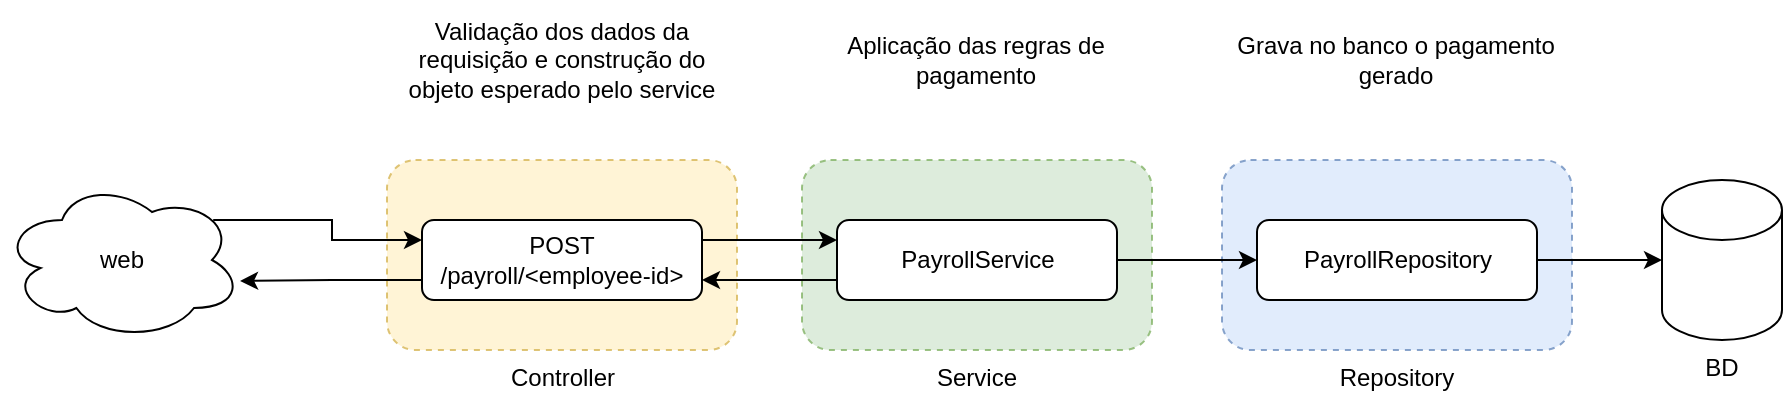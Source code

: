 <mxfile version="13.11.0" type="device"><diagram id="GDBRF8rG5FnVYsy_m6Dy" name="Page-1"><mxGraphModel dx="1422" dy="715" grid="1" gridSize="10" guides="1" tooltips="1" connect="1" arrows="1" fold="1" page="1" pageScale="1" pageWidth="850" pageHeight="1100" math="0" shadow="0"><root><mxCell id="0"/><mxCell id="1" parent="0"/><mxCell id="fuwjowz3Izjqx4-KG1Gc-5" value="Service" style="rounded=1;whiteSpace=wrap;html=1;align=center;labelPosition=center;verticalLabelPosition=bottom;verticalAlign=top;fillColor=#d5e8d4;strokeColor=#82b366;opacity=80;dashed=1;labelBackgroundColor=#ffffff;" parent="1" vertex="1"><mxGeometry x="510" y="250" width="175" height="95" as="geometry"/></mxCell><mxCell id="fuwjowz3Izjqx4-KG1Gc-4" value="Controller" style="rounded=1;whiteSpace=wrap;html=1;align=center;labelPosition=center;verticalLabelPosition=bottom;verticalAlign=top;fillColor=#fff2cc;strokeColor=#d6b656;opacity=80;dashed=1;labelBackgroundColor=#ffffff;" parent="1" vertex="1"><mxGeometry x="302.5" y="250" width="175" height="95" as="geometry"/></mxCell><mxCell id="Em28U9fUUxenxi-U79U7-2" style="edgeStyle=orthogonalEdgeStyle;rounded=0;orthogonalLoop=1;jettySize=auto;html=1;exitX=1;exitY=0.25;exitDx=0;exitDy=0;entryX=0;entryY=0.25;entryDx=0;entryDy=0;" edge="1" parent="1" source="fuwjowz3Izjqx4-KG1Gc-3" target="fuwjowz3Izjqx4-KG1Gc-10"><mxGeometry relative="1" as="geometry"/></mxCell><mxCell id="Em28U9fUUxenxi-U79U7-6" style="edgeStyle=orthogonalEdgeStyle;rounded=0;orthogonalLoop=1;jettySize=auto;html=1;exitX=0;exitY=0.75;exitDx=0;exitDy=0;entryX=0.992;entryY=0.631;entryDx=0;entryDy=0;entryPerimeter=0;" edge="1" parent="1" source="fuwjowz3Izjqx4-KG1Gc-3" target="Em28U9fUUxenxi-U79U7-4"><mxGeometry relative="1" as="geometry"/></mxCell><mxCell id="fuwjowz3Izjqx4-KG1Gc-3" value="POST /payroll/&amp;lt;employee-id&amp;gt;" style="rounded=1;whiteSpace=wrap;html=1;" parent="1" vertex="1"><mxGeometry x="320" y="280" width="140" height="40" as="geometry"/></mxCell><mxCell id="fuwjowz3Izjqx4-KG1Gc-8" value="Repository" style="rounded=1;whiteSpace=wrap;html=1;align=center;labelPosition=center;verticalLabelPosition=bottom;verticalAlign=top;labelBorderColor=none;fillColor=#dae8fc;strokeColor=#6c8ebf;dashed=1;opacity=80;labelBackgroundColor=#ffffff;" parent="1" vertex="1"><mxGeometry x="720" y="250" width="175" height="95" as="geometry"/></mxCell><mxCell id="Em28U9fUUxenxi-U79U7-1" style="edgeStyle=orthogonalEdgeStyle;rounded=0;orthogonalLoop=1;jettySize=auto;html=1;exitX=1;exitY=0.5;exitDx=0;exitDy=0;" edge="1" parent="1" source="fuwjowz3Izjqx4-KG1Gc-10" target="fuwjowz3Izjqx4-KG1Gc-16"><mxGeometry relative="1" as="geometry"/></mxCell><mxCell id="Em28U9fUUxenxi-U79U7-3" style="edgeStyle=orthogonalEdgeStyle;rounded=0;orthogonalLoop=1;jettySize=auto;html=1;exitX=0;exitY=0.75;exitDx=0;exitDy=0;entryX=1;entryY=0.75;entryDx=0;entryDy=0;" edge="1" parent="1" source="fuwjowz3Izjqx4-KG1Gc-10" target="fuwjowz3Izjqx4-KG1Gc-3"><mxGeometry relative="1" as="geometry"/></mxCell><mxCell id="fuwjowz3Izjqx4-KG1Gc-10" value="PayrollService" style="rounded=1;whiteSpace=wrap;html=1;align=center;" parent="1" vertex="1"><mxGeometry x="527.5" y="280" width="140" height="40" as="geometry"/></mxCell><mxCell id="fuwjowz3Izjqx4-KG1Gc-19" style="edgeStyle=orthogonalEdgeStyle;rounded=0;orthogonalLoop=1;jettySize=auto;html=1;exitX=1;exitY=0.5;exitDx=0;exitDy=0;entryX=0;entryY=0.5;entryDx=0;entryDy=0;entryPerimeter=0;" parent="1" source="fuwjowz3Izjqx4-KG1Gc-16" target="fuwjowz3Izjqx4-KG1Gc-18" edge="1"><mxGeometry relative="1" as="geometry"/></mxCell><mxCell id="fuwjowz3Izjqx4-KG1Gc-16" value="PayrollRepository" style="rounded=1;whiteSpace=wrap;html=1;align=center;" parent="1" vertex="1"><mxGeometry x="737.5" y="280" width="140" height="40" as="geometry"/></mxCell><mxCell id="fuwjowz3Izjqx4-KG1Gc-18" value="BD" style="shape=cylinder3;whiteSpace=wrap;html=1;boundedLbl=1;backgroundOutline=1;size=15;align=center;labelPosition=center;verticalLabelPosition=bottom;verticalAlign=top;" parent="1" vertex="1"><mxGeometry x="940" y="260" width="60" height="80" as="geometry"/></mxCell><mxCell id="Em28U9fUUxenxi-U79U7-5" style="edgeStyle=orthogonalEdgeStyle;rounded=0;orthogonalLoop=1;jettySize=auto;html=1;exitX=0.88;exitY=0.25;exitDx=0;exitDy=0;exitPerimeter=0;entryX=0;entryY=0.25;entryDx=0;entryDy=0;" edge="1" parent="1" source="Em28U9fUUxenxi-U79U7-4" target="fuwjowz3Izjqx4-KG1Gc-3"><mxGeometry relative="1" as="geometry"/></mxCell><mxCell id="Em28U9fUUxenxi-U79U7-4" value="web" style="ellipse;shape=cloud;whiteSpace=wrap;html=1;" vertex="1" parent="1"><mxGeometry x="110" y="260" width="120" height="80" as="geometry"/></mxCell><mxCell id="Em28U9fUUxenxi-U79U7-7" value="Validação dos dados da requisição e construção do objeto esperado pelo service" style="text;html=1;strokeColor=none;fillColor=none;align=center;verticalAlign=middle;whiteSpace=wrap;rounded=0;labelBackgroundColor=#ffffff;" vertex="1" parent="1"><mxGeometry x="301.25" y="170" width="177.5" height="60" as="geometry"/></mxCell><mxCell id="Em28U9fUUxenxi-U79U7-8" value="Aplicação das regras de pagamento" style="text;html=1;strokeColor=none;fillColor=none;align=center;verticalAlign=middle;whiteSpace=wrap;rounded=0;labelBackgroundColor=#ffffff;" vertex="1" parent="1"><mxGeometry x="507.5" y="170" width="177.5" height="60" as="geometry"/></mxCell><mxCell id="Em28U9fUUxenxi-U79U7-9" value="Grava no banco o pagamento gerado" style="text;html=1;strokeColor=none;fillColor=none;align=center;verticalAlign=middle;whiteSpace=wrap;rounded=0;labelBackgroundColor=#ffffff;" vertex="1" parent="1"><mxGeometry x="717.5" y="170" width="177.5" height="60" as="geometry"/></mxCell></root></mxGraphModel></diagram></mxfile>